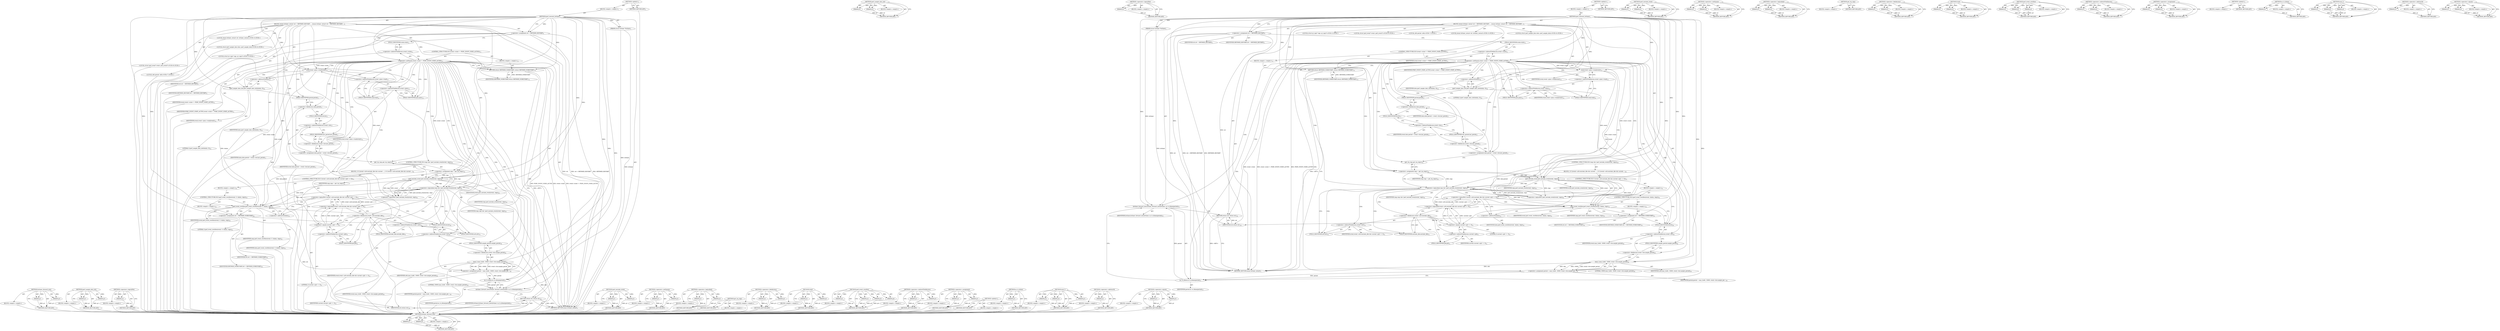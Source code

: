 digraph "&lt;operator&gt;.equals" {
vulnerable_200 [label=<(METHOD,hrtimer_forward_now)>];
vulnerable_201 [label=<(PARAM,p1)>];
vulnerable_202 [label=<(PARAM,p2)>];
vulnerable_203 [label=<(BLOCK,&lt;empty&gt;,&lt;empty&gt;)>];
vulnerable_204 [label=<(METHOD_RETURN,ANY)>];
vulnerable_151 [label=<(METHOD,perf_sample_data_init)>];
vulnerable_152 [label=<(PARAM,p1)>];
vulnerable_153 [label=<(PARAM,p2)>];
vulnerable_154 [label=<(BLOCK,&lt;empty&gt;,&lt;empty&gt;)>];
vulnerable_155 [label=<(METHOD_RETURN,ANY)>];
vulnerable_173 [label=<(METHOD,&lt;operator&gt;.logicalNot)>];
vulnerable_174 [label=<(PARAM,p1)>];
vulnerable_175 [label=<(BLOCK,&lt;empty&gt;,&lt;empty&gt;)>];
vulnerable_176 [label=<(METHOD_RETURN,ANY)>];
vulnerable_6 [label=<(METHOD,&lt;global&gt;)<SUB>1</SUB>>];
vulnerable_7 [label=<(BLOCK,&lt;empty&gt;,&lt;empty&gt;)<SUB>1</SUB>>];
vulnerable_8 [label=<(METHOD,perf_swevent_hrtimer)<SUB>1</SUB>>];
vulnerable_9 [label=<(PARAM,struct hrtimer *hrtimer)<SUB>1</SUB>>];
vulnerable_10 [label=<(BLOCK,{
	enum hrtimer_restart ret = HRTIMER_RESTART;
...,{
	enum hrtimer_restart ret = HRTIMER_RESTART;
...)<SUB>2</SUB>>];
vulnerable_11 [label="<(LOCAL,enum hrtimer_restart ret: hrtimer_restart)<SUB>3</SUB>>"];
vulnerable_12 [label=<(&lt;operator&gt;.assignment,ret = HRTIMER_RESTART)<SUB>3</SUB>>];
vulnerable_13 [label=<(IDENTIFIER,ret,ret = HRTIMER_RESTART)<SUB>3</SUB>>];
vulnerable_14 [label=<(IDENTIFIER,HRTIMER_RESTART,ret = HRTIMER_RESTART)<SUB>3</SUB>>];
vulnerable_15 [label="<(LOCAL,struct perf_sample_data data: perf_sample_data)<SUB>4</SUB>>"];
vulnerable_16 [label="<(LOCAL,struct pt_regs* regs: pt_regs*)<SUB>5</SUB>>"];
vulnerable_17 [label="<(LOCAL,struct perf_event* event: perf_event*)<SUB>6</SUB>>"];
vulnerable_18 [label="<(LOCAL,u64 period: u64)<SUB>7</SUB>>"];
vulnerable_19 [label=<(CONTROL_STRUCTURE,IF,if (event-&gt;state != PERF_EVENT_STATE_ACTIVE))<SUB>11</SUB>>];
vulnerable_20 [label=<(&lt;operator&gt;.notEquals,event-&gt;state != PERF_EVENT_STATE_ACTIVE)<SUB>11</SUB>>];
vulnerable_21 [label=<(&lt;operator&gt;.indirectFieldAccess,event-&gt;state)<SUB>11</SUB>>];
vulnerable_22 [label=<(IDENTIFIER,event,event-&gt;state != PERF_EVENT_STATE_ACTIVE)<SUB>11</SUB>>];
vulnerable_23 [label=<(FIELD_IDENTIFIER,state,state)<SUB>11</SUB>>];
vulnerable_24 [label=<(IDENTIFIER,PERF_EVENT_STATE_ACTIVE,event-&gt;state != PERF_EVENT_STATE_ACTIVE)<SUB>11</SUB>>];
vulnerable_25 [label=<(BLOCK,&lt;empty&gt;,&lt;empty&gt;)<SUB>12</SUB>>];
vulnerable_26 [label=<(RETURN,return HRTIMER_NORESTART;,return HRTIMER_NORESTART;)<SUB>12</SUB>>];
vulnerable_27 [label=<(IDENTIFIER,HRTIMER_NORESTART,return HRTIMER_NORESTART;)<SUB>12</SUB>>];
vulnerable_28 [label=<(read,event-&gt;pmu-&gt;read(event))<SUB>14</SUB>>];
vulnerable_29 [label=<(&lt;operator&gt;.indirectFieldAccess,event-&gt;pmu-&gt;read)<SUB>14</SUB>>];
vulnerable_30 [label=<(&lt;operator&gt;.indirectFieldAccess,event-&gt;pmu)<SUB>14</SUB>>];
vulnerable_31 [label=<(IDENTIFIER,event,event-&gt;pmu-&gt;read(event))<SUB>14</SUB>>];
vulnerable_32 [label=<(FIELD_IDENTIFIER,pmu,pmu)<SUB>14</SUB>>];
vulnerable_33 [label=<(FIELD_IDENTIFIER,read,read)<SUB>14</SUB>>];
vulnerable_34 [label=<(IDENTIFIER,event,event-&gt;pmu-&gt;read(event))<SUB>14</SUB>>];
vulnerable_35 [label=<(perf_sample_data_init,perf_sample_data_init(&amp;data, 0))<SUB>16</SUB>>];
vulnerable_36 [label=<(&lt;operator&gt;.addressOf,&amp;data)<SUB>16</SUB>>];
vulnerable_37 [label=<(IDENTIFIER,data,perf_sample_data_init(&amp;data, 0))<SUB>16</SUB>>];
vulnerable_38 [label=<(LITERAL,0,perf_sample_data_init(&amp;data, 0))<SUB>16</SUB>>];
vulnerable_39 [label=<(&lt;operator&gt;.assignment,data.period = event-&gt;hw.last_period)<SUB>17</SUB>>];
vulnerable_40 [label=<(&lt;operator&gt;.fieldAccess,data.period)<SUB>17</SUB>>];
vulnerable_41 [label=<(IDENTIFIER,data,data.period = event-&gt;hw.last_period)<SUB>17</SUB>>];
vulnerable_42 [label=<(FIELD_IDENTIFIER,period,period)<SUB>17</SUB>>];
vulnerable_43 [label=<(&lt;operator&gt;.fieldAccess,event-&gt;hw.last_period)<SUB>17</SUB>>];
vulnerable_44 [label=<(&lt;operator&gt;.indirectFieldAccess,event-&gt;hw)<SUB>17</SUB>>];
vulnerable_45 [label=<(IDENTIFIER,event,data.period = event-&gt;hw.last_period)<SUB>17</SUB>>];
vulnerable_46 [label=<(FIELD_IDENTIFIER,hw,hw)<SUB>17</SUB>>];
vulnerable_47 [label=<(FIELD_IDENTIFIER,last_period,last_period)<SUB>17</SUB>>];
vulnerable_48 [label=<(&lt;operator&gt;.assignment,regs = get_irq_regs())<SUB>18</SUB>>];
vulnerable_49 [label=<(IDENTIFIER,regs,regs = get_irq_regs())<SUB>18</SUB>>];
vulnerable_50 [label=<(get_irq_regs,get_irq_regs())<SUB>18</SUB>>];
vulnerable_51 [label=<(CONTROL_STRUCTURE,IF,if (regs &amp;&amp; !perf_exclude_event(event, regs)))<SUB>20</SUB>>];
vulnerable_52 [label=<(&lt;operator&gt;.logicalAnd,regs &amp;&amp; !perf_exclude_event(event, regs))<SUB>20</SUB>>];
vulnerable_53 [label=<(IDENTIFIER,regs,regs &amp;&amp; !perf_exclude_event(event, regs))<SUB>20</SUB>>];
vulnerable_54 [label=<(&lt;operator&gt;.logicalNot,!perf_exclude_event(event, regs))<SUB>20</SUB>>];
vulnerable_55 [label=<(perf_exclude_event,perf_exclude_event(event, regs))<SUB>20</SUB>>];
vulnerable_56 [label=<(IDENTIFIER,event,perf_exclude_event(event, regs))<SUB>20</SUB>>];
vulnerable_57 [label=<(IDENTIFIER,regs,perf_exclude_event(event, regs))<SUB>20</SUB>>];
vulnerable_58 [label=<(BLOCK,{
 		if (!(event-&gt;attr.exclude_idle &amp;&amp; current-...,{
 		if (!(event-&gt;attr.exclude_idle &amp;&amp; current-...)<SUB>20</SUB>>];
vulnerable_59 [label=<(CONTROL_STRUCTURE,IF,if (!(event-&gt;attr.exclude_idle &amp;&amp; current-&gt;pid == 0)))<SUB>21</SUB>>];
vulnerable_60 [label=<(&lt;operator&gt;.logicalNot,!(event-&gt;attr.exclude_idle &amp;&amp; current-&gt;pid == 0))<SUB>21</SUB>>];
vulnerable_61 [label=<(&lt;operator&gt;.logicalAnd,event-&gt;attr.exclude_idle &amp;&amp; current-&gt;pid == 0)<SUB>21</SUB>>];
vulnerable_62 [label=<(&lt;operator&gt;.fieldAccess,event-&gt;attr.exclude_idle)<SUB>21</SUB>>];
vulnerable_63 [label=<(&lt;operator&gt;.indirectFieldAccess,event-&gt;attr)<SUB>21</SUB>>];
vulnerable_64 [label=<(IDENTIFIER,event,event-&gt;attr.exclude_idle &amp;&amp; current-&gt;pid == 0)<SUB>21</SUB>>];
vulnerable_65 [label=<(FIELD_IDENTIFIER,attr,attr)<SUB>21</SUB>>];
vulnerable_66 [label=<(FIELD_IDENTIFIER,exclude_idle,exclude_idle)<SUB>21</SUB>>];
vulnerable_67 [label=<(&lt;operator&gt;.equals,current-&gt;pid == 0)<SUB>21</SUB>>];
vulnerable_68 [label=<(&lt;operator&gt;.indirectFieldAccess,current-&gt;pid)<SUB>21</SUB>>];
vulnerable_69 [label=<(IDENTIFIER,current,current-&gt;pid == 0)<SUB>21</SUB>>];
vulnerable_70 [label=<(FIELD_IDENTIFIER,pid,pid)<SUB>21</SUB>>];
vulnerable_71 [label=<(LITERAL,0,current-&gt;pid == 0)<SUB>21</SUB>>];
vulnerable_72 [label=<(BLOCK,&lt;empty&gt;,&lt;empty&gt;)<SUB>22</SUB>>];
vulnerable_73 [label=<(CONTROL_STRUCTURE,IF,if (perf_event_overflow(event, 0, &amp;data, regs)))<SUB>22</SUB>>];
vulnerable_74 [label=<(perf_event_overflow,perf_event_overflow(event, 0, &amp;data, regs))<SUB>22</SUB>>];
vulnerable_75 [label=<(IDENTIFIER,event,perf_event_overflow(event, 0, &amp;data, regs))<SUB>22</SUB>>];
vulnerable_76 [label=<(LITERAL,0,perf_event_overflow(event, 0, &amp;data, regs))<SUB>22</SUB>>];
vulnerable_77 [label=<(&lt;operator&gt;.addressOf,&amp;data)<SUB>22</SUB>>];
vulnerable_78 [label=<(IDENTIFIER,data,perf_event_overflow(event, 0, &amp;data, regs))<SUB>22</SUB>>];
vulnerable_79 [label=<(IDENTIFIER,regs,perf_event_overflow(event, 0, &amp;data, regs))<SUB>22</SUB>>];
vulnerable_80 [label=<(BLOCK,&lt;empty&gt;,&lt;empty&gt;)<SUB>23</SUB>>];
vulnerable_81 [label=<(&lt;operator&gt;.assignment,ret = HRTIMER_NORESTART)<SUB>23</SUB>>];
vulnerable_82 [label=<(IDENTIFIER,ret,ret = HRTIMER_NORESTART)<SUB>23</SUB>>];
vulnerable_83 [label=<(IDENTIFIER,HRTIMER_NORESTART,ret = HRTIMER_NORESTART)<SUB>23</SUB>>];
vulnerable_84 [label=<(&lt;operator&gt;.assignment,period = max_t(u64, 10000, event-&gt;hw.sample_per...)<SUB>26</SUB>>];
vulnerable_85 [label=<(IDENTIFIER,period,period = max_t(u64, 10000, event-&gt;hw.sample_per...)<SUB>26</SUB>>];
vulnerable_86 [label=<(max_t,max_t(u64, 10000, event-&gt;hw.sample_period))<SUB>26</SUB>>];
vulnerable_87 [label=<(IDENTIFIER,u64,max_t(u64, 10000, event-&gt;hw.sample_period))<SUB>26</SUB>>];
vulnerable_88 [label=<(LITERAL,10000,max_t(u64, 10000, event-&gt;hw.sample_period))<SUB>26</SUB>>];
vulnerable_89 [label=<(&lt;operator&gt;.fieldAccess,event-&gt;hw.sample_period)<SUB>26</SUB>>];
vulnerable_90 [label=<(&lt;operator&gt;.indirectFieldAccess,event-&gt;hw)<SUB>26</SUB>>];
vulnerable_91 [label=<(IDENTIFIER,event,max_t(u64, 10000, event-&gt;hw.sample_period))<SUB>26</SUB>>];
vulnerable_92 [label=<(FIELD_IDENTIFIER,hw,hw)<SUB>26</SUB>>];
vulnerable_93 [label=<(FIELD_IDENTIFIER,sample_period,sample_period)<SUB>26</SUB>>];
vulnerable_94 [label=<(hrtimer_forward_now,hrtimer_forward_now(hrtimer, ns_to_ktime(period)))<SUB>27</SUB>>];
vulnerable_95 [label=<(IDENTIFIER,hrtimer,hrtimer_forward_now(hrtimer, ns_to_ktime(period)))<SUB>27</SUB>>];
vulnerable_96 [label=<(ns_to_ktime,ns_to_ktime(period))<SUB>27</SUB>>];
vulnerable_97 [label=<(IDENTIFIER,period,ns_to_ktime(period))<SUB>27</SUB>>];
vulnerable_98 [label=<(RETURN,return ret;,return ret;)<SUB>29</SUB>>];
vulnerable_99 [label=<(IDENTIFIER,ret,return ret;)<SUB>29</SUB>>];
vulnerable_100 [label=<(METHOD_RETURN,enum hrtimer_restart)<SUB>1</SUB>>];
vulnerable_102 [label=<(METHOD_RETURN,ANY)<SUB>1</SUB>>];
vulnerable_177 [label=<(METHOD,perf_exclude_event)>];
vulnerable_178 [label=<(PARAM,p1)>];
vulnerable_179 [label=<(PARAM,p2)>];
vulnerable_180 [label=<(BLOCK,&lt;empty&gt;,&lt;empty&gt;)>];
vulnerable_181 [label=<(METHOD_RETURN,ANY)>];
vulnerable_136 [label=<(METHOD,&lt;operator&gt;.notEquals)>];
vulnerable_137 [label=<(PARAM,p1)>];
vulnerable_138 [label=<(PARAM,p2)>];
vulnerable_139 [label=<(BLOCK,&lt;empty&gt;,&lt;empty&gt;)>];
vulnerable_140 [label=<(METHOD_RETURN,ANY)>];
vulnerable_168 [label=<(METHOD,&lt;operator&gt;.logicalAnd)>];
vulnerable_169 [label=<(PARAM,p1)>];
vulnerable_170 [label=<(PARAM,p2)>];
vulnerable_171 [label=<(BLOCK,&lt;empty&gt;,&lt;empty&gt;)>];
vulnerable_172 [label=<(METHOD_RETURN,ANY)>];
vulnerable_165 [label=<(METHOD,get_irq_regs)>];
vulnerable_166 [label=<(BLOCK,&lt;empty&gt;,&lt;empty&gt;)>];
vulnerable_167 [label=<(METHOD_RETURN,ANY)>];
vulnerable_160 [label=<(METHOD,&lt;operator&gt;.fieldAccess)>];
vulnerable_161 [label=<(PARAM,p1)>];
vulnerable_162 [label=<(PARAM,p2)>];
vulnerable_163 [label=<(BLOCK,&lt;empty&gt;,&lt;empty&gt;)>];
vulnerable_164 [label=<(METHOD_RETURN,ANY)>];
vulnerable_146 [label=<(METHOD,read)>];
vulnerable_147 [label=<(PARAM,p1)>];
vulnerable_148 [label=<(PARAM,p2)>];
vulnerable_149 [label=<(BLOCK,&lt;empty&gt;,&lt;empty&gt;)>];
vulnerable_150 [label=<(METHOD_RETURN,ANY)>];
vulnerable_187 [label=<(METHOD,perf_event_overflow)>];
vulnerable_188 [label=<(PARAM,p1)>];
vulnerable_189 [label=<(PARAM,p2)>];
vulnerable_190 [label=<(PARAM,p3)>];
vulnerable_191 [label=<(PARAM,p4)>];
vulnerable_192 [label=<(BLOCK,&lt;empty&gt;,&lt;empty&gt;)>];
vulnerable_193 [label=<(METHOD_RETURN,ANY)>];
vulnerable_141 [label=<(METHOD,&lt;operator&gt;.indirectFieldAccess)>];
vulnerable_142 [label=<(PARAM,p1)>];
vulnerable_143 [label=<(PARAM,p2)>];
vulnerable_144 [label=<(BLOCK,&lt;empty&gt;,&lt;empty&gt;)>];
vulnerable_145 [label=<(METHOD_RETURN,ANY)>];
vulnerable_131 [label=<(METHOD,&lt;operator&gt;.assignment)>];
vulnerable_132 [label=<(PARAM,p1)>];
vulnerable_133 [label=<(PARAM,p2)>];
vulnerable_134 [label=<(BLOCK,&lt;empty&gt;,&lt;empty&gt;)>];
vulnerable_135 [label=<(METHOD_RETURN,ANY)>];
vulnerable_125 [label=<(METHOD,&lt;global&gt;)<SUB>1</SUB>>];
vulnerable_126 [label=<(BLOCK,&lt;empty&gt;,&lt;empty&gt;)>];
vulnerable_127 [label=<(METHOD_RETURN,ANY)>];
vulnerable_205 [label=<(METHOD,ns_to_ktime)>];
vulnerable_206 [label=<(PARAM,p1)>];
vulnerable_207 [label=<(BLOCK,&lt;empty&gt;,&lt;empty&gt;)>];
vulnerable_208 [label=<(METHOD_RETURN,ANY)>];
vulnerable_194 [label=<(METHOD,max_t)>];
vulnerable_195 [label=<(PARAM,p1)>];
vulnerable_196 [label=<(PARAM,p2)>];
vulnerable_197 [label=<(PARAM,p3)>];
vulnerable_198 [label=<(BLOCK,&lt;empty&gt;,&lt;empty&gt;)>];
vulnerable_199 [label=<(METHOD_RETURN,ANY)>];
vulnerable_156 [label=<(METHOD,&lt;operator&gt;.addressOf)>];
vulnerable_157 [label=<(PARAM,p1)>];
vulnerable_158 [label=<(BLOCK,&lt;empty&gt;,&lt;empty&gt;)>];
vulnerable_159 [label=<(METHOD_RETURN,ANY)>];
vulnerable_182 [label=<(METHOD,&lt;operator&gt;.equals)>];
vulnerable_183 [label=<(PARAM,p1)>];
vulnerable_184 [label=<(PARAM,p2)>];
vulnerable_185 [label=<(BLOCK,&lt;empty&gt;,&lt;empty&gt;)>];
vulnerable_186 [label=<(METHOD_RETURN,ANY)>];
fixed_198 [label=<(METHOD,hrtimer_forward_now)>];
fixed_199 [label=<(PARAM,p1)>];
fixed_200 [label=<(PARAM,p2)>];
fixed_201 [label=<(BLOCK,&lt;empty&gt;,&lt;empty&gt;)>];
fixed_202 [label=<(METHOD_RETURN,ANY)>];
fixed_150 [label=<(METHOD,perf_sample_data_init)>];
fixed_151 [label=<(PARAM,p1)>];
fixed_152 [label=<(PARAM,p2)>];
fixed_153 [label=<(BLOCK,&lt;empty&gt;,&lt;empty&gt;)>];
fixed_154 [label=<(METHOD_RETURN,ANY)>];
fixed_172 [label=<(METHOD,&lt;operator&gt;.logicalNot)>];
fixed_173 [label=<(PARAM,p1)>];
fixed_174 [label=<(BLOCK,&lt;empty&gt;,&lt;empty&gt;)>];
fixed_175 [label=<(METHOD_RETURN,ANY)>];
fixed_6 [label=<(METHOD,&lt;global&gt;)<SUB>1</SUB>>];
fixed_7 [label=<(BLOCK,&lt;empty&gt;,&lt;empty&gt;)<SUB>1</SUB>>];
fixed_8 [label=<(METHOD,perf_swevent_hrtimer)<SUB>1</SUB>>];
fixed_9 [label=<(PARAM,struct hrtimer *hrtimer)<SUB>1</SUB>>];
fixed_10 [label=<(BLOCK,{
	enum hrtimer_restart ret = HRTIMER_RESTART;
...,{
	enum hrtimer_restart ret = HRTIMER_RESTART;
...)<SUB>2</SUB>>];
fixed_11 [label="<(LOCAL,enum hrtimer_restart ret: hrtimer_restart)<SUB>3</SUB>>"];
fixed_12 [label=<(&lt;operator&gt;.assignment,ret = HRTIMER_RESTART)<SUB>3</SUB>>];
fixed_13 [label=<(IDENTIFIER,ret,ret = HRTIMER_RESTART)<SUB>3</SUB>>];
fixed_14 [label=<(IDENTIFIER,HRTIMER_RESTART,ret = HRTIMER_RESTART)<SUB>3</SUB>>];
fixed_15 [label="<(LOCAL,struct perf_sample_data data: perf_sample_data)<SUB>4</SUB>>"];
fixed_16 [label="<(LOCAL,struct pt_regs* regs: pt_regs*)<SUB>5</SUB>>"];
fixed_17 [label="<(LOCAL,struct perf_event* event: perf_event*)<SUB>6</SUB>>"];
fixed_18 [label="<(LOCAL,u64 period: u64)<SUB>7</SUB>>"];
fixed_19 [label=<(CONTROL_STRUCTURE,IF,if (event-&gt;state != PERF_EVENT_STATE_ACTIVE))<SUB>11</SUB>>];
fixed_20 [label=<(&lt;operator&gt;.notEquals,event-&gt;state != PERF_EVENT_STATE_ACTIVE)<SUB>11</SUB>>];
fixed_21 [label=<(&lt;operator&gt;.indirectFieldAccess,event-&gt;state)<SUB>11</SUB>>];
fixed_22 [label=<(IDENTIFIER,event,event-&gt;state != PERF_EVENT_STATE_ACTIVE)<SUB>11</SUB>>];
fixed_23 [label=<(FIELD_IDENTIFIER,state,state)<SUB>11</SUB>>];
fixed_24 [label=<(IDENTIFIER,PERF_EVENT_STATE_ACTIVE,event-&gt;state != PERF_EVENT_STATE_ACTIVE)<SUB>11</SUB>>];
fixed_25 [label=<(BLOCK,&lt;empty&gt;,&lt;empty&gt;)<SUB>12</SUB>>];
fixed_26 [label=<(RETURN,return HRTIMER_NORESTART;,return HRTIMER_NORESTART;)<SUB>12</SUB>>];
fixed_27 [label=<(IDENTIFIER,HRTIMER_NORESTART,return HRTIMER_NORESTART;)<SUB>12</SUB>>];
fixed_28 [label=<(read,event-&gt;pmu-&gt;read(event))<SUB>14</SUB>>];
fixed_29 [label=<(&lt;operator&gt;.indirectFieldAccess,event-&gt;pmu-&gt;read)<SUB>14</SUB>>];
fixed_30 [label=<(&lt;operator&gt;.indirectFieldAccess,event-&gt;pmu)<SUB>14</SUB>>];
fixed_31 [label=<(IDENTIFIER,event,event-&gt;pmu-&gt;read(event))<SUB>14</SUB>>];
fixed_32 [label=<(FIELD_IDENTIFIER,pmu,pmu)<SUB>14</SUB>>];
fixed_33 [label=<(FIELD_IDENTIFIER,read,read)<SUB>14</SUB>>];
fixed_34 [label=<(IDENTIFIER,event,event-&gt;pmu-&gt;read(event))<SUB>14</SUB>>];
fixed_35 [label=<(perf_sample_data_init,perf_sample_data_init(&amp;data, 0))<SUB>16</SUB>>];
fixed_36 [label=<(&lt;operator&gt;.addressOf,&amp;data)<SUB>16</SUB>>];
fixed_37 [label=<(IDENTIFIER,data,perf_sample_data_init(&amp;data, 0))<SUB>16</SUB>>];
fixed_38 [label=<(LITERAL,0,perf_sample_data_init(&amp;data, 0))<SUB>16</SUB>>];
fixed_39 [label=<(&lt;operator&gt;.assignment,data.period = event-&gt;hw.last_period)<SUB>17</SUB>>];
fixed_40 [label=<(&lt;operator&gt;.fieldAccess,data.period)<SUB>17</SUB>>];
fixed_41 [label=<(IDENTIFIER,data,data.period = event-&gt;hw.last_period)<SUB>17</SUB>>];
fixed_42 [label=<(FIELD_IDENTIFIER,period,period)<SUB>17</SUB>>];
fixed_43 [label=<(&lt;operator&gt;.fieldAccess,event-&gt;hw.last_period)<SUB>17</SUB>>];
fixed_44 [label=<(&lt;operator&gt;.indirectFieldAccess,event-&gt;hw)<SUB>17</SUB>>];
fixed_45 [label=<(IDENTIFIER,event,data.period = event-&gt;hw.last_period)<SUB>17</SUB>>];
fixed_46 [label=<(FIELD_IDENTIFIER,hw,hw)<SUB>17</SUB>>];
fixed_47 [label=<(FIELD_IDENTIFIER,last_period,last_period)<SUB>17</SUB>>];
fixed_48 [label=<(&lt;operator&gt;.assignment,regs = get_irq_regs())<SUB>18</SUB>>];
fixed_49 [label=<(IDENTIFIER,regs,regs = get_irq_regs())<SUB>18</SUB>>];
fixed_50 [label=<(get_irq_regs,get_irq_regs())<SUB>18</SUB>>];
fixed_51 [label=<(CONTROL_STRUCTURE,IF,if (regs &amp;&amp; !perf_exclude_event(event, regs)))<SUB>20</SUB>>];
fixed_52 [label=<(&lt;operator&gt;.logicalAnd,regs &amp;&amp; !perf_exclude_event(event, regs))<SUB>20</SUB>>];
fixed_53 [label=<(IDENTIFIER,regs,regs &amp;&amp; !perf_exclude_event(event, regs))<SUB>20</SUB>>];
fixed_54 [label=<(&lt;operator&gt;.logicalNot,!perf_exclude_event(event, regs))<SUB>20</SUB>>];
fixed_55 [label=<(perf_exclude_event,perf_exclude_event(event, regs))<SUB>20</SUB>>];
fixed_56 [label=<(IDENTIFIER,event,perf_exclude_event(event, regs))<SUB>20</SUB>>];
fixed_57 [label=<(IDENTIFIER,regs,perf_exclude_event(event, regs))<SUB>20</SUB>>];
fixed_58 [label=<(BLOCK,{
 		if (!(event-&gt;attr.exclude_idle &amp;&amp; current-...,{
 		if (!(event-&gt;attr.exclude_idle &amp;&amp; current-...)<SUB>20</SUB>>];
fixed_59 [label=<(CONTROL_STRUCTURE,IF,if (!(event-&gt;attr.exclude_idle &amp;&amp; current-&gt;pid == 0)))<SUB>21</SUB>>];
fixed_60 [label=<(&lt;operator&gt;.logicalNot,!(event-&gt;attr.exclude_idle &amp;&amp; current-&gt;pid == 0))<SUB>21</SUB>>];
fixed_61 [label=<(&lt;operator&gt;.logicalAnd,event-&gt;attr.exclude_idle &amp;&amp; current-&gt;pid == 0)<SUB>21</SUB>>];
fixed_62 [label=<(&lt;operator&gt;.fieldAccess,event-&gt;attr.exclude_idle)<SUB>21</SUB>>];
fixed_63 [label=<(&lt;operator&gt;.indirectFieldAccess,event-&gt;attr)<SUB>21</SUB>>];
fixed_64 [label=<(IDENTIFIER,event,event-&gt;attr.exclude_idle &amp;&amp; current-&gt;pid == 0)<SUB>21</SUB>>];
fixed_65 [label=<(FIELD_IDENTIFIER,attr,attr)<SUB>21</SUB>>];
fixed_66 [label=<(FIELD_IDENTIFIER,exclude_idle,exclude_idle)<SUB>21</SUB>>];
fixed_67 [label=<(&lt;operator&gt;.equals,current-&gt;pid == 0)<SUB>21</SUB>>];
fixed_68 [label=<(&lt;operator&gt;.indirectFieldAccess,current-&gt;pid)<SUB>21</SUB>>];
fixed_69 [label=<(IDENTIFIER,current,current-&gt;pid == 0)<SUB>21</SUB>>];
fixed_70 [label=<(FIELD_IDENTIFIER,pid,pid)<SUB>21</SUB>>];
fixed_71 [label=<(LITERAL,0,current-&gt;pid == 0)<SUB>21</SUB>>];
fixed_72 [label=<(BLOCK,&lt;empty&gt;,&lt;empty&gt;)<SUB>22</SUB>>];
fixed_73 [label=<(CONTROL_STRUCTURE,IF,if (perf_event_overflow(event, &amp;data, regs)))<SUB>22</SUB>>];
fixed_74 [label=<(perf_event_overflow,perf_event_overflow(event, &amp;data, regs))<SUB>22</SUB>>];
fixed_75 [label=<(IDENTIFIER,event,perf_event_overflow(event, &amp;data, regs))<SUB>22</SUB>>];
fixed_76 [label=<(&lt;operator&gt;.addressOf,&amp;data)<SUB>22</SUB>>];
fixed_77 [label=<(IDENTIFIER,data,perf_event_overflow(event, &amp;data, regs))<SUB>22</SUB>>];
fixed_78 [label=<(IDENTIFIER,regs,perf_event_overflow(event, &amp;data, regs))<SUB>22</SUB>>];
fixed_79 [label=<(BLOCK,&lt;empty&gt;,&lt;empty&gt;)<SUB>23</SUB>>];
fixed_80 [label=<(&lt;operator&gt;.assignment,ret = HRTIMER_NORESTART)<SUB>23</SUB>>];
fixed_81 [label=<(IDENTIFIER,ret,ret = HRTIMER_NORESTART)<SUB>23</SUB>>];
fixed_82 [label=<(IDENTIFIER,HRTIMER_NORESTART,ret = HRTIMER_NORESTART)<SUB>23</SUB>>];
fixed_83 [label=<(&lt;operator&gt;.assignment,period = max_t(u64, 10000, event-&gt;hw.sample_per...)<SUB>26</SUB>>];
fixed_84 [label=<(IDENTIFIER,period,period = max_t(u64, 10000, event-&gt;hw.sample_per...)<SUB>26</SUB>>];
fixed_85 [label=<(max_t,max_t(u64, 10000, event-&gt;hw.sample_period))<SUB>26</SUB>>];
fixed_86 [label=<(IDENTIFIER,u64,max_t(u64, 10000, event-&gt;hw.sample_period))<SUB>26</SUB>>];
fixed_87 [label=<(LITERAL,10000,max_t(u64, 10000, event-&gt;hw.sample_period))<SUB>26</SUB>>];
fixed_88 [label=<(&lt;operator&gt;.fieldAccess,event-&gt;hw.sample_period)<SUB>26</SUB>>];
fixed_89 [label=<(&lt;operator&gt;.indirectFieldAccess,event-&gt;hw)<SUB>26</SUB>>];
fixed_90 [label=<(IDENTIFIER,event,max_t(u64, 10000, event-&gt;hw.sample_period))<SUB>26</SUB>>];
fixed_91 [label=<(FIELD_IDENTIFIER,hw,hw)<SUB>26</SUB>>];
fixed_92 [label=<(FIELD_IDENTIFIER,sample_period,sample_period)<SUB>26</SUB>>];
fixed_93 [label=<(hrtimer_forward_now,hrtimer_forward_now(hrtimer, ns_to_ktime(period)))<SUB>27</SUB>>];
fixed_94 [label=<(IDENTIFIER,hrtimer,hrtimer_forward_now(hrtimer, ns_to_ktime(period)))<SUB>27</SUB>>];
fixed_95 [label=<(ns_to_ktime,ns_to_ktime(period))<SUB>27</SUB>>];
fixed_96 [label=<(IDENTIFIER,period,ns_to_ktime(period))<SUB>27</SUB>>];
fixed_97 [label=<(RETURN,return ret;,return ret;)<SUB>29</SUB>>];
fixed_98 [label=<(IDENTIFIER,ret,return ret;)<SUB>29</SUB>>];
fixed_99 [label=<(METHOD_RETURN,enum hrtimer_restart)<SUB>1</SUB>>];
fixed_101 [label=<(METHOD_RETURN,ANY)<SUB>1</SUB>>];
fixed_176 [label=<(METHOD,perf_exclude_event)>];
fixed_177 [label=<(PARAM,p1)>];
fixed_178 [label=<(PARAM,p2)>];
fixed_179 [label=<(BLOCK,&lt;empty&gt;,&lt;empty&gt;)>];
fixed_180 [label=<(METHOD_RETURN,ANY)>];
fixed_135 [label=<(METHOD,&lt;operator&gt;.notEquals)>];
fixed_136 [label=<(PARAM,p1)>];
fixed_137 [label=<(PARAM,p2)>];
fixed_138 [label=<(BLOCK,&lt;empty&gt;,&lt;empty&gt;)>];
fixed_139 [label=<(METHOD_RETURN,ANY)>];
fixed_167 [label=<(METHOD,&lt;operator&gt;.logicalAnd)>];
fixed_168 [label=<(PARAM,p1)>];
fixed_169 [label=<(PARAM,p2)>];
fixed_170 [label=<(BLOCK,&lt;empty&gt;,&lt;empty&gt;)>];
fixed_171 [label=<(METHOD_RETURN,ANY)>];
fixed_164 [label=<(METHOD,get_irq_regs)>];
fixed_165 [label=<(BLOCK,&lt;empty&gt;,&lt;empty&gt;)>];
fixed_166 [label=<(METHOD_RETURN,ANY)>];
fixed_159 [label=<(METHOD,&lt;operator&gt;.fieldAccess)>];
fixed_160 [label=<(PARAM,p1)>];
fixed_161 [label=<(PARAM,p2)>];
fixed_162 [label=<(BLOCK,&lt;empty&gt;,&lt;empty&gt;)>];
fixed_163 [label=<(METHOD_RETURN,ANY)>];
fixed_145 [label=<(METHOD,read)>];
fixed_146 [label=<(PARAM,p1)>];
fixed_147 [label=<(PARAM,p2)>];
fixed_148 [label=<(BLOCK,&lt;empty&gt;,&lt;empty&gt;)>];
fixed_149 [label=<(METHOD_RETURN,ANY)>];
fixed_186 [label=<(METHOD,perf_event_overflow)>];
fixed_187 [label=<(PARAM,p1)>];
fixed_188 [label=<(PARAM,p2)>];
fixed_189 [label=<(PARAM,p3)>];
fixed_190 [label=<(BLOCK,&lt;empty&gt;,&lt;empty&gt;)>];
fixed_191 [label=<(METHOD_RETURN,ANY)>];
fixed_140 [label=<(METHOD,&lt;operator&gt;.indirectFieldAccess)>];
fixed_141 [label=<(PARAM,p1)>];
fixed_142 [label=<(PARAM,p2)>];
fixed_143 [label=<(BLOCK,&lt;empty&gt;,&lt;empty&gt;)>];
fixed_144 [label=<(METHOD_RETURN,ANY)>];
fixed_130 [label=<(METHOD,&lt;operator&gt;.assignment)>];
fixed_131 [label=<(PARAM,p1)>];
fixed_132 [label=<(PARAM,p2)>];
fixed_133 [label=<(BLOCK,&lt;empty&gt;,&lt;empty&gt;)>];
fixed_134 [label=<(METHOD_RETURN,ANY)>];
fixed_124 [label=<(METHOD,&lt;global&gt;)<SUB>1</SUB>>];
fixed_125 [label=<(BLOCK,&lt;empty&gt;,&lt;empty&gt;)>];
fixed_126 [label=<(METHOD_RETURN,ANY)>];
fixed_203 [label=<(METHOD,ns_to_ktime)>];
fixed_204 [label=<(PARAM,p1)>];
fixed_205 [label=<(BLOCK,&lt;empty&gt;,&lt;empty&gt;)>];
fixed_206 [label=<(METHOD_RETURN,ANY)>];
fixed_192 [label=<(METHOD,max_t)>];
fixed_193 [label=<(PARAM,p1)>];
fixed_194 [label=<(PARAM,p2)>];
fixed_195 [label=<(PARAM,p3)>];
fixed_196 [label=<(BLOCK,&lt;empty&gt;,&lt;empty&gt;)>];
fixed_197 [label=<(METHOD_RETURN,ANY)>];
fixed_155 [label=<(METHOD,&lt;operator&gt;.addressOf)>];
fixed_156 [label=<(PARAM,p1)>];
fixed_157 [label=<(BLOCK,&lt;empty&gt;,&lt;empty&gt;)>];
fixed_158 [label=<(METHOD_RETURN,ANY)>];
fixed_181 [label=<(METHOD,&lt;operator&gt;.equals)>];
fixed_182 [label=<(PARAM,p1)>];
fixed_183 [label=<(PARAM,p2)>];
fixed_184 [label=<(BLOCK,&lt;empty&gt;,&lt;empty&gt;)>];
fixed_185 [label=<(METHOD_RETURN,ANY)>];
vulnerable_200 -> vulnerable_201  [key=0, label="AST: "];
vulnerable_200 -> vulnerable_201  [key=1, label="DDG: "];
vulnerable_200 -> vulnerable_203  [key=0, label="AST: "];
vulnerable_200 -> vulnerable_202  [key=0, label="AST: "];
vulnerable_200 -> vulnerable_202  [key=1, label="DDG: "];
vulnerable_200 -> vulnerable_204  [key=0, label="AST: "];
vulnerable_200 -> vulnerable_204  [key=1, label="CFG: "];
vulnerable_201 -> vulnerable_204  [key=0, label="DDG: p1"];
vulnerable_202 -> vulnerable_204  [key=0, label="DDG: p2"];
vulnerable_203 -> fixed_198  [key=0];
vulnerable_204 -> fixed_198  [key=0];
vulnerable_151 -> vulnerable_152  [key=0, label="AST: "];
vulnerable_151 -> vulnerable_152  [key=1, label="DDG: "];
vulnerable_151 -> vulnerable_154  [key=0, label="AST: "];
vulnerable_151 -> vulnerable_153  [key=0, label="AST: "];
vulnerable_151 -> vulnerable_153  [key=1, label="DDG: "];
vulnerable_151 -> vulnerable_155  [key=0, label="AST: "];
vulnerable_151 -> vulnerable_155  [key=1, label="CFG: "];
vulnerable_152 -> vulnerable_155  [key=0, label="DDG: p1"];
vulnerable_153 -> vulnerable_155  [key=0, label="DDG: p2"];
vulnerable_154 -> fixed_198  [key=0];
vulnerable_155 -> fixed_198  [key=0];
vulnerable_173 -> vulnerable_174  [key=0, label="AST: "];
vulnerable_173 -> vulnerable_174  [key=1, label="DDG: "];
vulnerable_173 -> vulnerable_175  [key=0, label="AST: "];
vulnerable_173 -> vulnerable_176  [key=0, label="AST: "];
vulnerable_173 -> vulnerable_176  [key=1, label="CFG: "];
vulnerable_174 -> vulnerable_176  [key=0, label="DDG: p1"];
vulnerable_175 -> fixed_198  [key=0];
vulnerable_176 -> fixed_198  [key=0];
vulnerable_6 -> vulnerable_7  [key=0, label="AST: "];
vulnerable_6 -> vulnerable_102  [key=0, label="AST: "];
vulnerable_6 -> vulnerable_102  [key=1, label="CFG: "];
vulnerable_7 -> vulnerable_8  [key=0, label="AST: "];
vulnerable_8 -> vulnerable_9  [key=0, label="AST: "];
vulnerable_8 -> vulnerable_9  [key=1, label="DDG: "];
vulnerable_8 -> vulnerable_10  [key=0, label="AST: "];
vulnerable_8 -> vulnerable_100  [key=0, label="AST: "];
vulnerable_8 -> vulnerable_12  [key=0, label="CFG: "];
vulnerable_8 -> vulnerable_12  [key=1, label="DDG: "];
vulnerable_8 -> vulnerable_48  [key=0, label="DDG: "];
vulnerable_8 -> vulnerable_28  [key=0, label="DDG: "];
vulnerable_8 -> vulnerable_35  [key=0, label="DDG: "];
vulnerable_8 -> vulnerable_94  [key=0, label="DDG: "];
vulnerable_8 -> vulnerable_99  [key=0, label="DDG: "];
vulnerable_8 -> vulnerable_20  [key=0, label="DDG: "];
vulnerable_8 -> vulnerable_26  [key=0, label="DDG: "];
vulnerable_8 -> vulnerable_52  [key=0, label="DDG: "];
vulnerable_8 -> vulnerable_86  [key=0, label="DDG: "];
vulnerable_8 -> vulnerable_96  [key=0, label="DDG: "];
vulnerable_8 -> vulnerable_27  [key=0, label="DDG: "];
vulnerable_8 -> vulnerable_55  [key=0, label="DDG: "];
vulnerable_8 -> vulnerable_67  [key=0, label="DDG: "];
vulnerable_8 -> vulnerable_74  [key=0, label="DDG: "];
vulnerable_8 -> vulnerable_81  [key=0, label="DDG: "];
vulnerable_9 -> vulnerable_100  [key=0, label="DDG: hrtimer"];
vulnerable_9 -> vulnerable_94  [key=0, label="DDG: hrtimer"];
vulnerable_10 -> vulnerable_11  [key=0, label="AST: "];
vulnerable_10 -> vulnerable_12  [key=0, label="AST: "];
vulnerable_10 -> vulnerable_15  [key=0, label="AST: "];
vulnerable_10 -> vulnerable_16  [key=0, label="AST: "];
vulnerable_10 -> vulnerable_17  [key=0, label="AST: "];
vulnerable_10 -> vulnerable_18  [key=0, label="AST: "];
vulnerable_10 -> vulnerable_19  [key=0, label="AST: "];
vulnerable_10 -> vulnerable_28  [key=0, label="AST: "];
vulnerable_10 -> vulnerable_35  [key=0, label="AST: "];
vulnerable_10 -> vulnerable_39  [key=0, label="AST: "];
vulnerable_10 -> vulnerable_48  [key=0, label="AST: "];
vulnerable_10 -> vulnerable_51  [key=0, label="AST: "];
vulnerable_10 -> vulnerable_84  [key=0, label="AST: "];
vulnerable_10 -> vulnerable_94  [key=0, label="AST: "];
vulnerable_10 -> vulnerable_98  [key=0, label="AST: "];
vulnerable_11 -> fixed_198  [key=0];
vulnerable_12 -> vulnerable_13  [key=0, label="AST: "];
vulnerable_12 -> vulnerable_14  [key=0, label="AST: "];
vulnerable_12 -> vulnerable_23  [key=0, label="CFG: "];
vulnerable_12 -> vulnerable_100  [key=0, label="DDG: ret"];
vulnerable_12 -> vulnerable_100  [key=1, label="DDG: ret = HRTIMER_RESTART"];
vulnerable_12 -> vulnerable_100  [key=2, label="DDG: HRTIMER_RESTART"];
vulnerable_12 -> vulnerable_99  [key=0, label="DDG: ret"];
vulnerable_13 -> fixed_198  [key=0];
vulnerable_14 -> fixed_198  [key=0];
vulnerable_15 -> fixed_198  [key=0];
vulnerable_16 -> fixed_198  [key=0];
vulnerable_17 -> fixed_198  [key=0];
vulnerable_18 -> fixed_198  [key=0];
vulnerable_19 -> vulnerable_20  [key=0, label="AST: "];
vulnerable_19 -> vulnerable_25  [key=0, label="AST: "];
vulnerable_20 -> vulnerable_21  [key=0, label="AST: "];
vulnerable_20 -> vulnerable_24  [key=0, label="AST: "];
vulnerable_20 -> vulnerable_26  [key=0, label="CFG: "];
vulnerable_20 -> vulnerable_26  [key=1, label="CDG: "];
vulnerable_20 -> vulnerable_32  [key=0, label="CFG: "];
vulnerable_20 -> vulnerable_32  [key=1, label="CDG: "];
vulnerable_20 -> vulnerable_100  [key=0, label="DDG: event-&gt;state"];
vulnerable_20 -> vulnerable_100  [key=1, label="DDG: event-&gt;state != PERF_EVENT_STATE_ACTIVE"];
vulnerable_20 -> vulnerable_100  [key=2, label="DDG: PERF_EVENT_STATE_ACTIVE"];
vulnerable_20 -> vulnerable_28  [key=0, label="DDG: event-&gt;state"];
vulnerable_20 -> vulnerable_28  [key=1, label="CDG: "];
vulnerable_20 -> vulnerable_55  [key=0, label="DDG: event-&gt;state"];
vulnerable_20 -> vulnerable_55  [key=1, label="CDG: "];
vulnerable_20 -> vulnerable_74  [key=0, label="DDG: event-&gt;state"];
vulnerable_20 -> vulnerable_47  [key=0, label="CDG: "];
vulnerable_20 -> vulnerable_30  [key=0, label="CDG: "];
vulnerable_20 -> vulnerable_94  [key=0, label="CDG: "];
vulnerable_20 -> vulnerable_48  [key=0, label="CDG: "];
vulnerable_20 -> vulnerable_96  [key=0, label="CDG: "];
vulnerable_20 -> vulnerable_42  [key=0, label="CDG: "];
vulnerable_20 -> vulnerable_89  [key=0, label="CDG: "];
vulnerable_20 -> vulnerable_98  [key=0, label="CDG: "];
vulnerable_20 -> vulnerable_52  [key=0, label="CDG: "];
vulnerable_20 -> vulnerable_46  [key=0, label="CDG: "];
vulnerable_20 -> vulnerable_84  [key=0, label="CDG: "];
vulnerable_20 -> vulnerable_92  [key=0, label="CDG: "];
vulnerable_20 -> vulnerable_40  [key=0, label="CDG: "];
vulnerable_20 -> vulnerable_29  [key=0, label="CDG: "];
vulnerable_20 -> vulnerable_50  [key=0, label="CDG: "];
vulnerable_20 -> vulnerable_44  [key=0, label="CDG: "];
vulnerable_20 -> vulnerable_35  [key=0, label="CDG: "];
vulnerable_20 -> vulnerable_93  [key=0, label="CDG: "];
vulnerable_20 -> vulnerable_90  [key=0, label="CDG: "];
vulnerable_20 -> vulnerable_43  [key=0, label="CDG: "];
vulnerable_20 -> vulnerable_33  [key=0, label="CDG: "];
vulnerable_20 -> vulnerable_36  [key=0, label="CDG: "];
vulnerable_20 -> vulnerable_39  [key=0, label="CDG: "];
vulnerable_20 -> vulnerable_86  [key=0, label="CDG: "];
vulnerable_20 -> vulnerable_54  [key=0, label="CDG: "];
vulnerable_21 -> vulnerable_22  [key=0, label="AST: "];
vulnerable_21 -> vulnerable_23  [key=0, label="AST: "];
vulnerable_21 -> vulnerable_20  [key=0, label="CFG: "];
vulnerable_22 -> fixed_198  [key=0];
vulnerable_23 -> vulnerable_21  [key=0, label="CFG: "];
vulnerable_24 -> fixed_198  [key=0];
vulnerable_25 -> vulnerable_26  [key=0, label="AST: "];
vulnerable_26 -> vulnerable_27  [key=0, label="AST: "];
vulnerable_26 -> vulnerable_100  [key=0, label="CFG: "];
vulnerable_26 -> vulnerable_100  [key=1, label="DDG: &lt;RET&gt;"];
vulnerable_27 -> vulnerable_26  [key=0, label="DDG: HRTIMER_NORESTART"];
vulnerable_28 -> vulnerable_29  [key=0, label="AST: "];
vulnerable_28 -> vulnerable_34  [key=0, label="AST: "];
vulnerable_28 -> vulnerable_36  [key=0, label="CFG: "];
vulnerable_28 -> vulnerable_55  [key=0, label="DDG: event"];
vulnerable_28 -> vulnerable_74  [key=0, label="DDG: event"];
vulnerable_29 -> vulnerable_30  [key=0, label="AST: "];
vulnerable_29 -> vulnerable_33  [key=0, label="AST: "];
vulnerable_29 -> vulnerable_28  [key=0, label="CFG: "];
vulnerable_30 -> vulnerable_31  [key=0, label="AST: "];
vulnerable_30 -> vulnerable_32  [key=0, label="AST: "];
vulnerable_30 -> vulnerable_33  [key=0, label="CFG: "];
vulnerable_31 -> fixed_198  [key=0];
vulnerable_32 -> vulnerable_30  [key=0, label="CFG: "];
vulnerable_33 -> vulnerable_29  [key=0, label="CFG: "];
vulnerable_34 -> fixed_198  [key=0];
vulnerable_35 -> vulnerable_36  [key=0, label="AST: "];
vulnerable_35 -> vulnerable_38  [key=0, label="AST: "];
vulnerable_35 -> vulnerable_42  [key=0, label="CFG: "];
vulnerable_35 -> vulnerable_74  [key=0, label="DDG: &amp;data"];
vulnerable_36 -> vulnerable_37  [key=0, label="AST: "];
vulnerable_36 -> vulnerable_35  [key=0, label="CFG: "];
vulnerable_37 -> fixed_198  [key=0];
vulnerable_38 -> fixed_198  [key=0];
vulnerable_39 -> vulnerable_40  [key=0, label="AST: "];
vulnerable_39 -> vulnerable_43  [key=0, label="AST: "];
vulnerable_39 -> vulnerable_50  [key=0, label="CFG: "];
vulnerable_39 -> vulnerable_74  [key=0, label="DDG: data.period"];
vulnerable_40 -> vulnerable_41  [key=0, label="AST: "];
vulnerable_40 -> vulnerable_42  [key=0, label="AST: "];
vulnerable_40 -> vulnerable_46  [key=0, label="CFG: "];
vulnerable_41 -> fixed_198  [key=0];
vulnerable_42 -> vulnerable_40  [key=0, label="CFG: "];
vulnerable_43 -> vulnerable_44  [key=0, label="AST: "];
vulnerable_43 -> vulnerable_47  [key=0, label="AST: "];
vulnerable_43 -> vulnerable_39  [key=0, label="CFG: "];
vulnerable_44 -> vulnerable_45  [key=0, label="AST: "];
vulnerable_44 -> vulnerable_46  [key=0, label="AST: "];
vulnerable_44 -> vulnerable_47  [key=0, label="CFG: "];
vulnerable_45 -> fixed_198  [key=0];
vulnerable_46 -> vulnerable_44  [key=0, label="CFG: "];
vulnerable_47 -> vulnerable_43  [key=0, label="CFG: "];
vulnerable_48 -> vulnerable_49  [key=0, label="AST: "];
vulnerable_48 -> vulnerable_50  [key=0, label="AST: "];
vulnerable_48 -> vulnerable_52  [key=0, label="CFG: "];
vulnerable_48 -> vulnerable_52  [key=1, label="DDG: regs"];
vulnerable_48 -> vulnerable_55  [key=0, label="CFG: "];
vulnerable_48 -> vulnerable_55  [key=1, label="DDG: regs"];
vulnerable_49 -> fixed_198  [key=0];
vulnerable_50 -> vulnerable_48  [key=0, label="CFG: "];
vulnerable_51 -> vulnerable_52  [key=0, label="AST: "];
vulnerable_51 -> vulnerable_58  [key=0, label="AST: "];
vulnerable_52 -> vulnerable_53  [key=0, label="AST: "];
vulnerable_52 -> vulnerable_54  [key=0, label="AST: "];
vulnerable_52 -> vulnerable_65  [key=0, label="CFG: "];
vulnerable_52 -> vulnerable_65  [key=1, label="CDG: "];
vulnerable_52 -> vulnerable_92  [key=0, label="CFG: "];
vulnerable_52 -> vulnerable_74  [key=0, label="DDG: regs"];
vulnerable_52 -> vulnerable_60  [key=0, label="CDG: "];
vulnerable_52 -> vulnerable_66  [key=0, label="CDG: "];
vulnerable_52 -> vulnerable_61  [key=0, label="CDG: "];
vulnerable_52 -> vulnerable_63  [key=0, label="CDG: "];
vulnerable_52 -> vulnerable_62  [key=0, label="CDG: "];
vulnerable_53 -> fixed_198  [key=0];
vulnerable_54 -> vulnerable_55  [key=0, label="AST: "];
vulnerable_54 -> vulnerable_52  [key=0, label="CFG: "];
vulnerable_54 -> vulnerable_52  [key=1, label="DDG: perf_exclude_event(event, regs)"];
vulnerable_55 -> vulnerable_56  [key=0, label="AST: "];
vulnerable_55 -> vulnerable_57  [key=0, label="AST: "];
vulnerable_55 -> vulnerable_54  [key=0, label="CFG: "];
vulnerable_55 -> vulnerable_54  [key=1, label="DDG: event"];
vulnerable_55 -> vulnerable_54  [key=2, label="DDG: regs"];
vulnerable_55 -> vulnerable_52  [key=0, label="DDG: regs"];
vulnerable_55 -> vulnerable_74  [key=0, label="DDG: event"];
vulnerable_56 -> fixed_198  [key=0];
vulnerable_57 -> fixed_198  [key=0];
vulnerable_58 -> vulnerable_59  [key=0, label="AST: "];
vulnerable_59 -> vulnerable_60  [key=0, label="AST: "];
vulnerable_59 -> vulnerable_72  [key=0, label="AST: "];
vulnerable_60 -> vulnerable_61  [key=0, label="AST: "];
vulnerable_60 -> vulnerable_77  [key=0, label="CFG: "];
vulnerable_60 -> vulnerable_77  [key=1, label="CDG: "];
vulnerable_60 -> vulnerable_92  [key=0, label="CFG: "];
vulnerable_60 -> vulnerable_74  [key=0, label="CDG: "];
vulnerable_61 -> vulnerable_62  [key=0, label="AST: "];
vulnerable_61 -> vulnerable_67  [key=0, label="AST: "];
vulnerable_61 -> vulnerable_60  [key=0, label="CFG: "];
vulnerable_61 -> vulnerable_60  [key=1, label="DDG: event-&gt;attr.exclude_idle"];
vulnerable_61 -> vulnerable_60  [key=2, label="DDG: current-&gt;pid == 0"];
vulnerable_62 -> vulnerable_63  [key=0, label="AST: "];
vulnerable_62 -> vulnerable_66  [key=0, label="AST: "];
vulnerable_62 -> vulnerable_61  [key=0, label="CFG: "];
vulnerable_62 -> vulnerable_70  [key=0, label="CFG: "];
vulnerable_62 -> vulnerable_70  [key=1, label="CDG: "];
vulnerable_62 -> vulnerable_68  [key=0, label="CDG: "];
vulnerable_62 -> vulnerable_67  [key=0, label="CDG: "];
vulnerable_63 -> vulnerable_64  [key=0, label="AST: "];
vulnerable_63 -> vulnerable_65  [key=0, label="AST: "];
vulnerable_63 -> vulnerable_66  [key=0, label="CFG: "];
vulnerable_64 -> fixed_198  [key=0];
vulnerable_65 -> vulnerable_63  [key=0, label="CFG: "];
vulnerable_66 -> vulnerable_62  [key=0, label="CFG: "];
vulnerable_67 -> vulnerable_68  [key=0, label="AST: "];
vulnerable_67 -> vulnerable_71  [key=0, label="AST: "];
vulnerable_67 -> vulnerable_61  [key=0, label="CFG: "];
vulnerable_67 -> vulnerable_61  [key=1, label="DDG: current-&gt;pid"];
vulnerable_67 -> vulnerable_61  [key=2, label="DDG: 0"];
vulnerable_68 -> vulnerable_69  [key=0, label="AST: "];
vulnerable_68 -> vulnerable_70  [key=0, label="AST: "];
vulnerable_68 -> vulnerable_67  [key=0, label="CFG: "];
vulnerable_69 -> fixed_198  [key=0];
vulnerable_70 -> vulnerable_68  [key=0, label="CFG: "];
vulnerable_71 -> fixed_198  [key=0];
vulnerable_72 -> vulnerable_73  [key=0, label="AST: "];
vulnerable_73 -> vulnerable_74  [key=0, label="AST: "];
vulnerable_73 -> vulnerable_80  [key=0, label="AST: "];
vulnerable_74 -> vulnerable_75  [key=0, label="AST: "];
vulnerable_74 -> vulnerable_76  [key=0, label="AST: "];
vulnerable_74 -> vulnerable_77  [key=0, label="AST: "];
vulnerable_74 -> vulnerable_79  [key=0, label="AST: "];
vulnerable_74 -> vulnerable_81  [key=0, label="CFG: "];
vulnerable_74 -> vulnerable_81  [key=1, label="CDG: "];
vulnerable_74 -> vulnerable_92  [key=0, label="CFG: "];
vulnerable_75 -> fixed_198  [key=0];
vulnerable_76 -> fixed_198  [key=0];
vulnerable_77 -> vulnerable_78  [key=0, label="AST: "];
vulnerable_77 -> vulnerable_74  [key=0, label="CFG: "];
vulnerable_78 -> fixed_198  [key=0];
vulnerable_79 -> fixed_198  [key=0];
vulnerable_80 -> vulnerable_81  [key=0, label="AST: "];
vulnerable_81 -> vulnerable_82  [key=0, label="AST: "];
vulnerable_81 -> vulnerable_83  [key=0, label="AST: "];
vulnerable_81 -> vulnerable_92  [key=0, label="CFG: "];
vulnerable_81 -> vulnerable_99  [key=0, label="DDG: ret"];
vulnerable_82 -> fixed_198  [key=0];
vulnerable_83 -> fixed_198  [key=0];
vulnerable_84 -> vulnerable_85  [key=0, label="AST: "];
vulnerable_84 -> vulnerable_86  [key=0, label="AST: "];
vulnerable_84 -> vulnerable_96  [key=0, label="CFG: "];
vulnerable_84 -> vulnerable_96  [key=1, label="DDG: period"];
vulnerable_85 -> fixed_198  [key=0];
vulnerable_86 -> vulnerable_87  [key=0, label="AST: "];
vulnerable_86 -> vulnerable_88  [key=0, label="AST: "];
vulnerable_86 -> vulnerable_89  [key=0, label="AST: "];
vulnerable_86 -> vulnerable_84  [key=0, label="CFG: "];
vulnerable_86 -> vulnerable_84  [key=1, label="DDG: u64"];
vulnerable_86 -> vulnerable_84  [key=2, label="DDG: 10000"];
vulnerable_86 -> vulnerable_84  [key=3, label="DDG: event-&gt;hw.sample_period"];
vulnerable_86 -> vulnerable_100  [key=0, label="DDG: u64"];
vulnerable_87 -> fixed_198  [key=0];
vulnerable_88 -> fixed_198  [key=0];
vulnerable_89 -> vulnerable_90  [key=0, label="AST: "];
vulnerable_89 -> vulnerable_93  [key=0, label="AST: "];
vulnerable_89 -> vulnerable_86  [key=0, label="CFG: "];
vulnerable_90 -> vulnerable_91  [key=0, label="AST: "];
vulnerable_90 -> vulnerable_92  [key=0, label="AST: "];
vulnerable_90 -> vulnerable_93  [key=0, label="CFG: "];
vulnerable_91 -> fixed_198  [key=0];
vulnerable_92 -> vulnerable_90  [key=0, label="CFG: "];
vulnerable_93 -> vulnerable_89  [key=0, label="CFG: "];
vulnerable_94 -> vulnerable_95  [key=0, label="AST: "];
vulnerable_94 -> vulnerable_96  [key=0, label="AST: "];
vulnerable_94 -> vulnerable_98  [key=0, label="CFG: "];
vulnerable_95 -> fixed_198  [key=0];
vulnerable_96 -> vulnerable_97  [key=0, label="AST: "];
vulnerable_96 -> vulnerable_94  [key=0, label="CFG: "];
vulnerable_96 -> vulnerable_94  [key=1, label="DDG: period"];
vulnerable_97 -> fixed_198  [key=0];
vulnerable_98 -> vulnerable_99  [key=0, label="AST: "];
vulnerable_98 -> vulnerable_100  [key=0, label="CFG: "];
vulnerable_98 -> vulnerable_100  [key=1, label="DDG: &lt;RET&gt;"];
vulnerable_99 -> vulnerable_98  [key=0, label="DDG: ret"];
vulnerable_100 -> fixed_198  [key=0];
vulnerable_102 -> fixed_198  [key=0];
vulnerable_177 -> vulnerable_178  [key=0, label="AST: "];
vulnerable_177 -> vulnerable_178  [key=1, label="DDG: "];
vulnerable_177 -> vulnerable_180  [key=0, label="AST: "];
vulnerable_177 -> vulnerable_179  [key=0, label="AST: "];
vulnerable_177 -> vulnerable_179  [key=1, label="DDG: "];
vulnerable_177 -> vulnerable_181  [key=0, label="AST: "];
vulnerable_177 -> vulnerable_181  [key=1, label="CFG: "];
vulnerable_178 -> vulnerable_181  [key=0, label="DDG: p1"];
vulnerable_179 -> vulnerable_181  [key=0, label="DDG: p2"];
vulnerable_180 -> fixed_198  [key=0];
vulnerable_181 -> fixed_198  [key=0];
vulnerable_136 -> vulnerable_137  [key=0, label="AST: "];
vulnerable_136 -> vulnerable_137  [key=1, label="DDG: "];
vulnerable_136 -> vulnerable_139  [key=0, label="AST: "];
vulnerable_136 -> vulnerable_138  [key=0, label="AST: "];
vulnerable_136 -> vulnerable_138  [key=1, label="DDG: "];
vulnerable_136 -> vulnerable_140  [key=0, label="AST: "];
vulnerable_136 -> vulnerable_140  [key=1, label="CFG: "];
vulnerable_137 -> vulnerable_140  [key=0, label="DDG: p1"];
vulnerable_138 -> vulnerable_140  [key=0, label="DDG: p2"];
vulnerable_139 -> fixed_198  [key=0];
vulnerable_140 -> fixed_198  [key=0];
vulnerable_168 -> vulnerable_169  [key=0, label="AST: "];
vulnerable_168 -> vulnerable_169  [key=1, label="DDG: "];
vulnerable_168 -> vulnerable_171  [key=0, label="AST: "];
vulnerable_168 -> vulnerable_170  [key=0, label="AST: "];
vulnerable_168 -> vulnerable_170  [key=1, label="DDG: "];
vulnerable_168 -> vulnerable_172  [key=0, label="AST: "];
vulnerable_168 -> vulnerable_172  [key=1, label="CFG: "];
vulnerable_169 -> vulnerable_172  [key=0, label="DDG: p1"];
vulnerable_170 -> vulnerable_172  [key=0, label="DDG: p2"];
vulnerable_171 -> fixed_198  [key=0];
vulnerable_172 -> fixed_198  [key=0];
vulnerable_165 -> vulnerable_166  [key=0, label="AST: "];
vulnerable_165 -> vulnerable_167  [key=0, label="AST: "];
vulnerable_165 -> vulnerable_167  [key=1, label="CFG: "];
vulnerable_166 -> fixed_198  [key=0];
vulnerable_167 -> fixed_198  [key=0];
vulnerable_160 -> vulnerable_161  [key=0, label="AST: "];
vulnerable_160 -> vulnerable_161  [key=1, label="DDG: "];
vulnerable_160 -> vulnerable_163  [key=0, label="AST: "];
vulnerable_160 -> vulnerable_162  [key=0, label="AST: "];
vulnerable_160 -> vulnerable_162  [key=1, label="DDG: "];
vulnerable_160 -> vulnerable_164  [key=0, label="AST: "];
vulnerable_160 -> vulnerable_164  [key=1, label="CFG: "];
vulnerable_161 -> vulnerable_164  [key=0, label="DDG: p1"];
vulnerable_162 -> vulnerable_164  [key=0, label="DDG: p2"];
vulnerable_163 -> fixed_198  [key=0];
vulnerable_164 -> fixed_198  [key=0];
vulnerable_146 -> vulnerable_147  [key=0, label="AST: "];
vulnerable_146 -> vulnerable_147  [key=1, label="DDG: "];
vulnerable_146 -> vulnerable_149  [key=0, label="AST: "];
vulnerable_146 -> vulnerable_148  [key=0, label="AST: "];
vulnerable_146 -> vulnerable_148  [key=1, label="DDG: "];
vulnerable_146 -> vulnerable_150  [key=0, label="AST: "];
vulnerable_146 -> vulnerable_150  [key=1, label="CFG: "];
vulnerable_147 -> vulnerable_150  [key=0, label="DDG: p1"];
vulnerable_148 -> vulnerable_150  [key=0, label="DDG: p2"];
vulnerable_149 -> fixed_198  [key=0];
vulnerable_150 -> fixed_198  [key=0];
vulnerable_187 -> vulnerable_188  [key=0, label="AST: "];
vulnerable_187 -> vulnerable_188  [key=1, label="DDG: "];
vulnerable_187 -> vulnerable_192  [key=0, label="AST: "];
vulnerable_187 -> vulnerable_189  [key=0, label="AST: "];
vulnerable_187 -> vulnerable_189  [key=1, label="DDG: "];
vulnerable_187 -> vulnerable_193  [key=0, label="AST: "];
vulnerable_187 -> vulnerable_193  [key=1, label="CFG: "];
vulnerable_187 -> vulnerable_190  [key=0, label="AST: "];
vulnerable_187 -> vulnerable_190  [key=1, label="DDG: "];
vulnerable_187 -> vulnerable_191  [key=0, label="AST: "];
vulnerable_187 -> vulnerable_191  [key=1, label="DDG: "];
vulnerable_188 -> vulnerable_193  [key=0, label="DDG: p1"];
vulnerable_189 -> vulnerable_193  [key=0, label="DDG: p2"];
vulnerable_190 -> vulnerable_193  [key=0, label="DDG: p3"];
vulnerable_191 -> vulnerable_193  [key=0, label="DDG: p4"];
vulnerable_192 -> fixed_198  [key=0];
vulnerable_193 -> fixed_198  [key=0];
vulnerable_141 -> vulnerable_142  [key=0, label="AST: "];
vulnerable_141 -> vulnerable_142  [key=1, label="DDG: "];
vulnerable_141 -> vulnerable_144  [key=0, label="AST: "];
vulnerable_141 -> vulnerable_143  [key=0, label="AST: "];
vulnerable_141 -> vulnerable_143  [key=1, label="DDG: "];
vulnerable_141 -> vulnerable_145  [key=0, label="AST: "];
vulnerable_141 -> vulnerable_145  [key=1, label="CFG: "];
vulnerable_142 -> vulnerable_145  [key=0, label="DDG: p1"];
vulnerable_143 -> vulnerable_145  [key=0, label="DDG: p2"];
vulnerable_144 -> fixed_198  [key=0];
vulnerable_145 -> fixed_198  [key=0];
vulnerable_131 -> vulnerable_132  [key=0, label="AST: "];
vulnerable_131 -> vulnerable_132  [key=1, label="DDG: "];
vulnerable_131 -> vulnerable_134  [key=0, label="AST: "];
vulnerable_131 -> vulnerable_133  [key=0, label="AST: "];
vulnerable_131 -> vulnerable_133  [key=1, label="DDG: "];
vulnerable_131 -> vulnerable_135  [key=0, label="AST: "];
vulnerable_131 -> vulnerable_135  [key=1, label="CFG: "];
vulnerable_132 -> vulnerable_135  [key=0, label="DDG: p1"];
vulnerable_133 -> vulnerable_135  [key=0, label="DDG: p2"];
vulnerable_134 -> fixed_198  [key=0];
vulnerable_135 -> fixed_198  [key=0];
vulnerable_125 -> vulnerable_126  [key=0, label="AST: "];
vulnerable_125 -> vulnerable_127  [key=0, label="AST: "];
vulnerable_125 -> vulnerable_127  [key=1, label="CFG: "];
vulnerable_126 -> fixed_198  [key=0];
vulnerable_127 -> fixed_198  [key=0];
vulnerable_205 -> vulnerable_206  [key=0, label="AST: "];
vulnerable_205 -> vulnerable_206  [key=1, label="DDG: "];
vulnerable_205 -> vulnerable_207  [key=0, label="AST: "];
vulnerable_205 -> vulnerable_208  [key=0, label="AST: "];
vulnerable_205 -> vulnerable_208  [key=1, label="CFG: "];
vulnerable_206 -> vulnerable_208  [key=0, label="DDG: p1"];
vulnerable_207 -> fixed_198  [key=0];
vulnerable_208 -> fixed_198  [key=0];
vulnerable_194 -> vulnerable_195  [key=0, label="AST: "];
vulnerable_194 -> vulnerable_195  [key=1, label="DDG: "];
vulnerable_194 -> vulnerable_198  [key=0, label="AST: "];
vulnerable_194 -> vulnerable_196  [key=0, label="AST: "];
vulnerable_194 -> vulnerable_196  [key=1, label="DDG: "];
vulnerable_194 -> vulnerable_199  [key=0, label="AST: "];
vulnerable_194 -> vulnerable_199  [key=1, label="CFG: "];
vulnerable_194 -> vulnerable_197  [key=0, label="AST: "];
vulnerable_194 -> vulnerable_197  [key=1, label="DDG: "];
vulnerable_195 -> vulnerable_199  [key=0, label="DDG: p1"];
vulnerable_196 -> vulnerable_199  [key=0, label="DDG: p2"];
vulnerable_197 -> vulnerable_199  [key=0, label="DDG: p3"];
vulnerable_198 -> fixed_198  [key=0];
vulnerable_199 -> fixed_198  [key=0];
vulnerable_156 -> vulnerable_157  [key=0, label="AST: "];
vulnerable_156 -> vulnerable_157  [key=1, label="DDG: "];
vulnerable_156 -> vulnerable_158  [key=0, label="AST: "];
vulnerable_156 -> vulnerable_159  [key=0, label="AST: "];
vulnerable_156 -> vulnerable_159  [key=1, label="CFG: "];
vulnerable_157 -> vulnerable_159  [key=0, label="DDG: p1"];
vulnerable_158 -> fixed_198  [key=0];
vulnerable_159 -> fixed_198  [key=0];
vulnerable_182 -> vulnerable_183  [key=0, label="AST: "];
vulnerable_182 -> vulnerable_183  [key=1, label="DDG: "];
vulnerable_182 -> vulnerable_185  [key=0, label="AST: "];
vulnerable_182 -> vulnerable_184  [key=0, label="AST: "];
vulnerable_182 -> vulnerable_184  [key=1, label="DDG: "];
vulnerable_182 -> vulnerable_186  [key=0, label="AST: "];
vulnerable_182 -> vulnerable_186  [key=1, label="CFG: "];
vulnerable_183 -> vulnerable_186  [key=0, label="DDG: p1"];
vulnerable_184 -> vulnerable_186  [key=0, label="DDG: p2"];
vulnerable_185 -> fixed_198  [key=0];
vulnerable_186 -> fixed_198  [key=0];
fixed_198 -> fixed_199  [key=0, label="AST: "];
fixed_198 -> fixed_199  [key=1, label="DDG: "];
fixed_198 -> fixed_201  [key=0, label="AST: "];
fixed_198 -> fixed_200  [key=0, label="AST: "];
fixed_198 -> fixed_200  [key=1, label="DDG: "];
fixed_198 -> fixed_202  [key=0, label="AST: "];
fixed_198 -> fixed_202  [key=1, label="CFG: "];
fixed_199 -> fixed_202  [key=0, label="DDG: p1"];
fixed_200 -> fixed_202  [key=0, label="DDG: p2"];
fixed_150 -> fixed_151  [key=0, label="AST: "];
fixed_150 -> fixed_151  [key=1, label="DDG: "];
fixed_150 -> fixed_153  [key=0, label="AST: "];
fixed_150 -> fixed_152  [key=0, label="AST: "];
fixed_150 -> fixed_152  [key=1, label="DDG: "];
fixed_150 -> fixed_154  [key=0, label="AST: "];
fixed_150 -> fixed_154  [key=1, label="CFG: "];
fixed_151 -> fixed_154  [key=0, label="DDG: p1"];
fixed_152 -> fixed_154  [key=0, label="DDG: p2"];
fixed_172 -> fixed_173  [key=0, label="AST: "];
fixed_172 -> fixed_173  [key=1, label="DDG: "];
fixed_172 -> fixed_174  [key=0, label="AST: "];
fixed_172 -> fixed_175  [key=0, label="AST: "];
fixed_172 -> fixed_175  [key=1, label="CFG: "];
fixed_173 -> fixed_175  [key=0, label="DDG: p1"];
fixed_6 -> fixed_7  [key=0, label="AST: "];
fixed_6 -> fixed_101  [key=0, label="AST: "];
fixed_6 -> fixed_101  [key=1, label="CFG: "];
fixed_7 -> fixed_8  [key=0, label="AST: "];
fixed_8 -> fixed_9  [key=0, label="AST: "];
fixed_8 -> fixed_9  [key=1, label="DDG: "];
fixed_8 -> fixed_10  [key=0, label="AST: "];
fixed_8 -> fixed_99  [key=0, label="AST: "];
fixed_8 -> fixed_12  [key=0, label="CFG: "];
fixed_8 -> fixed_12  [key=1, label="DDG: "];
fixed_8 -> fixed_48  [key=0, label="DDG: "];
fixed_8 -> fixed_28  [key=0, label="DDG: "];
fixed_8 -> fixed_35  [key=0, label="DDG: "];
fixed_8 -> fixed_93  [key=0, label="DDG: "];
fixed_8 -> fixed_98  [key=0, label="DDG: "];
fixed_8 -> fixed_20  [key=0, label="DDG: "];
fixed_8 -> fixed_26  [key=0, label="DDG: "];
fixed_8 -> fixed_52  [key=0, label="DDG: "];
fixed_8 -> fixed_85  [key=0, label="DDG: "];
fixed_8 -> fixed_95  [key=0, label="DDG: "];
fixed_8 -> fixed_27  [key=0, label="DDG: "];
fixed_8 -> fixed_55  [key=0, label="DDG: "];
fixed_8 -> fixed_67  [key=0, label="DDG: "];
fixed_8 -> fixed_74  [key=0, label="DDG: "];
fixed_8 -> fixed_80  [key=0, label="DDG: "];
fixed_9 -> fixed_99  [key=0, label="DDG: hrtimer"];
fixed_9 -> fixed_93  [key=0, label="DDG: hrtimer"];
fixed_10 -> fixed_11  [key=0, label="AST: "];
fixed_10 -> fixed_12  [key=0, label="AST: "];
fixed_10 -> fixed_15  [key=0, label="AST: "];
fixed_10 -> fixed_16  [key=0, label="AST: "];
fixed_10 -> fixed_17  [key=0, label="AST: "];
fixed_10 -> fixed_18  [key=0, label="AST: "];
fixed_10 -> fixed_19  [key=0, label="AST: "];
fixed_10 -> fixed_28  [key=0, label="AST: "];
fixed_10 -> fixed_35  [key=0, label="AST: "];
fixed_10 -> fixed_39  [key=0, label="AST: "];
fixed_10 -> fixed_48  [key=0, label="AST: "];
fixed_10 -> fixed_51  [key=0, label="AST: "];
fixed_10 -> fixed_83  [key=0, label="AST: "];
fixed_10 -> fixed_93  [key=0, label="AST: "];
fixed_10 -> fixed_97  [key=0, label="AST: "];
fixed_12 -> fixed_13  [key=0, label="AST: "];
fixed_12 -> fixed_14  [key=0, label="AST: "];
fixed_12 -> fixed_23  [key=0, label="CFG: "];
fixed_12 -> fixed_99  [key=0, label="DDG: ret"];
fixed_12 -> fixed_99  [key=1, label="DDG: ret = HRTIMER_RESTART"];
fixed_12 -> fixed_99  [key=2, label="DDG: HRTIMER_RESTART"];
fixed_12 -> fixed_98  [key=0, label="DDG: ret"];
fixed_19 -> fixed_20  [key=0, label="AST: "];
fixed_19 -> fixed_25  [key=0, label="AST: "];
fixed_20 -> fixed_21  [key=0, label="AST: "];
fixed_20 -> fixed_24  [key=0, label="AST: "];
fixed_20 -> fixed_26  [key=0, label="CFG: "];
fixed_20 -> fixed_26  [key=1, label="CDG: "];
fixed_20 -> fixed_32  [key=0, label="CFG: "];
fixed_20 -> fixed_32  [key=1, label="CDG: "];
fixed_20 -> fixed_99  [key=0, label="DDG: event-&gt;state"];
fixed_20 -> fixed_99  [key=1, label="DDG: event-&gt;state != PERF_EVENT_STATE_ACTIVE"];
fixed_20 -> fixed_99  [key=2, label="DDG: PERF_EVENT_STATE_ACTIVE"];
fixed_20 -> fixed_28  [key=0, label="DDG: event-&gt;state"];
fixed_20 -> fixed_28  [key=1, label="CDG: "];
fixed_20 -> fixed_55  [key=0, label="DDG: event-&gt;state"];
fixed_20 -> fixed_55  [key=1, label="CDG: "];
fixed_20 -> fixed_74  [key=0, label="DDG: event-&gt;state"];
fixed_20 -> fixed_47  [key=0, label="CDG: "];
fixed_20 -> fixed_30  [key=0, label="CDG: "];
fixed_20 -> fixed_48  [key=0, label="CDG: "];
fixed_20 -> fixed_42  [key=0, label="CDG: "];
fixed_20 -> fixed_89  [key=0, label="CDG: "];
fixed_20 -> fixed_52  [key=0, label="CDG: "];
fixed_20 -> fixed_46  [key=0, label="CDG: "];
fixed_20 -> fixed_85  [key=0, label="CDG: "];
fixed_20 -> fixed_95  [key=0, label="CDG: "];
fixed_20 -> fixed_92  [key=0, label="CDG: "];
fixed_20 -> fixed_40  [key=0, label="CDG: "];
fixed_20 -> fixed_29  [key=0, label="CDG: "];
fixed_20 -> fixed_50  [key=0, label="CDG: "];
fixed_20 -> fixed_97  [key=0, label="CDG: "];
fixed_20 -> fixed_91  [key=0, label="CDG: "];
fixed_20 -> fixed_44  [key=0, label="CDG: "];
fixed_20 -> fixed_35  [key=0, label="CDG: "];
fixed_20 -> fixed_93  [key=0, label="CDG: "];
fixed_20 -> fixed_43  [key=0, label="CDG: "];
fixed_20 -> fixed_33  [key=0, label="CDG: "];
fixed_20 -> fixed_83  [key=0, label="CDG: "];
fixed_20 -> fixed_36  [key=0, label="CDG: "];
fixed_20 -> fixed_88  [key=0, label="CDG: "];
fixed_20 -> fixed_39  [key=0, label="CDG: "];
fixed_20 -> fixed_54  [key=0, label="CDG: "];
fixed_21 -> fixed_22  [key=0, label="AST: "];
fixed_21 -> fixed_23  [key=0, label="AST: "];
fixed_21 -> fixed_20  [key=0, label="CFG: "];
fixed_23 -> fixed_21  [key=0, label="CFG: "];
fixed_25 -> fixed_26  [key=0, label="AST: "];
fixed_26 -> fixed_27  [key=0, label="AST: "];
fixed_26 -> fixed_99  [key=0, label="CFG: "];
fixed_26 -> fixed_99  [key=1, label="DDG: &lt;RET&gt;"];
fixed_27 -> fixed_26  [key=0, label="DDG: HRTIMER_NORESTART"];
fixed_28 -> fixed_29  [key=0, label="AST: "];
fixed_28 -> fixed_34  [key=0, label="AST: "];
fixed_28 -> fixed_36  [key=0, label="CFG: "];
fixed_28 -> fixed_55  [key=0, label="DDG: event"];
fixed_28 -> fixed_74  [key=0, label="DDG: event"];
fixed_29 -> fixed_30  [key=0, label="AST: "];
fixed_29 -> fixed_33  [key=0, label="AST: "];
fixed_29 -> fixed_28  [key=0, label="CFG: "];
fixed_30 -> fixed_31  [key=0, label="AST: "];
fixed_30 -> fixed_32  [key=0, label="AST: "];
fixed_30 -> fixed_33  [key=0, label="CFG: "];
fixed_32 -> fixed_30  [key=0, label="CFG: "];
fixed_33 -> fixed_29  [key=0, label="CFG: "];
fixed_35 -> fixed_36  [key=0, label="AST: "];
fixed_35 -> fixed_38  [key=0, label="AST: "];
fixed_35 -> fixed_42  [key=0, label="CFG: "];
fixed_35 -> fixed_74  [key=0, label="DDG: &amp;data"];
fixed_36 -> fixed_37  [key=0, label="AST: "];
fixed_36 -> fixed_35  [key=0, label="CFG: "];
fixed_39 -> fixed_40  [key=0, label="AST: "];
fixed_39 -> fixed_43  [key=0, label="AST: "];
fixed_39 -> fixed_50  [key=0, label="CFG: "];
fixed_39 -> fixed_74  [key=0, label="DDG: data.period"];
fixed_40 -> fixed_41  [key=0, label="AST: "];
fixed_40 -> fixed_42  [key=0, label="AST: "];
fixed_40 -> fixed_46  [key=0, label="CFG: "];
fixed_42 -> fixed_40  [key=0, label="CFG: "];
fixed_43 -> fixed_44  [key=0, label="AST: "];
fixed_43 -> fixed_47  [key=0, label="AST: "];
fixed_43 -> fixed_39  [key=0, label="CFG: "];
fixed_44 -> fixed_45  [key=0, label="AST: "];
fixed_44 -> fixed_46  [key=0, label="AST: "];
fixed_44 -> fixed_47  [key=0, label="CFG: "];
fixed_46 -> fixed_44  [key=0, label="CFG: "];
fixed_47 -> fixed_43  [key=0, label="CFG: "];
fixed_48 -> fixed_49  [key=0, label="AST: "];
fixed_48 -> fixed_50  [key=0, label="AST: "];
fixed_48 -> fixed_52  [key=0, label="CFG: "];
fixed_48 -> fixed_52  [key=1, label="DDG: regs"];
fixed_48 -> fixed_55  [key=0, label="CFG: "];
fixed_48 -> fixed_55  [key=1, label="DDG: regs"];
fixed_50 -> fixed_48  [key=0, label="CFG: "];
fixed_51 -> fixed_52  [key=0, label="AST: "];
fixed_51 -> fixed_58  [key=0, label="AST: "];
fixed_52 -> fixed_53  [key=0, label="AST: "];
fixed_52 -> fixed_54  [key=0, label="AST: "];
fixed_52 -> fixed_65  [key=0, label="CFG: "];
fixed_52 -> fixed_65  [key=1, label="CDG: "];
fixed_52 -> fixed_91  [key=0, label="CFG: "];
fixed_52 -> fixed_74  [key=0, label="DDG: regs"];
fixed_52 -> fixed_60  [key=0, label="CDG: "];
fixed_52 -> fixed_66  [key=0, label="CDG: "];
fixed_52 -> fixed_61  [key=0, label="CDG: "];
fixed_52 -> fixed_63  [key=0, label="CDG: "];
fixed_52 -> fixed_62  [key=0, label="CDG: "];
fixed_54 -> fixed_55  [key=0, label="AST: "];
fixed_54 -> fixed_52  [key=0, label="CFG: "];
fixed_54 -> fixed_52  [key=1, label="DDG: perf_exclude_event(event, regs)"];
fixed_55 -> fixed_56  [key=0, label="AST: "];
fixed_55 -> fixed_57  [key=0, label="AST: "];
fixed_55 -> fixed_54  [key=0, label="CFG: "];
fixed_55 -> fixed_54  [key=1, label="DDG: event"];
fixed_55 -> fixed_54  [key=2, label="DDG: regs"];
fixed_55 -> fixed_52  [key=0, label="DDG: regs"];
fixed_55 -> fixed_74  [key=0, label="DDG: event"];
fixed_58 -> fixed_59  [key=0, label="AST: "];
fixed_59 -> fixed_60  [key=0, label="AST: "];
fixed_59 -> fixed_72  [key=0, label="AST: "];
fixed_60 -> fixed_61  [key=0, label="AST: "];
fixed_60 -> fixed_76  [key=0, label="CFG: "];
fixed_60 -> fixed_76  [key=1, label="CDG: "];
fixed_60 -> fixed_91  [key=0, label="CFG: "];
fixed_60 -> fixed_74  [key=0, label="CDG: "];
fixed_61 -> fixed_62  [key=0, label="AST: "];
fixed_61 -> fixed_67  [key=0, label="AST: "];
fixed_61 -> fixed_60  [key=0, label="CFG: "];
fixed_61 -> fixed_60  [key=1, label="DDG: event-&gt;attr.exclude_idle"];
fixed_61 -> fixed_60  [key=2, label="DDG: current-&gt;pid == 0"];
fixed_62 -> fixed_63  [key=0, label="AST: "];
fixed_62 -> fixed_66  [key=0, label="AST: "];
fixed_62 -> fixed_61  [key=0, label="CFG: "];
fixed_62 -> fixed_70  [key=0, label="CFG: "];
fixed_62 -> fixed_70  [key=1, label="CDG: "];
fixed_62 -> fixed_68  [key=0, label="CDG: "];
fixed_62 -> fixed_67  [key=0, label="CDG: "];
fixed_63 -> fixed_64  [key=0, label="AST: "];
fixed_63 -> fixed_65  [key=0, label="AST: "];
fixed_63 -> fixed_66  [key=0, label="CFG: "];
fixed_65 -> fixed_63  [key=0, label="CFG: "];
fixed_66 -> fixed_62  [key=0, label="CFG: "];
fixed_67 -> fixed_68  [key=0, label="AST: "];
fixed_67 -> fixed_71  [key=0, label="AST: "];
fixed_67 -> fixed_61  [key=0, label="CFG: "];
fixed_67 -> fixed_61  [key=1, label="DDG: current-&gt;pid"];
fixed_67 -> fixed_61  [key=2, label="DDG: 0"];
fixed_68 -> fixed_69  [key=0, label="AST: "];
fixed_68 -> fixed_70  [key=0, label="AST: "];
fixed_68 -> fixed_67  [key=0, label="CFG: "];
fixed_70 -> fixed_68  [key=0, label="CFG: "];
fixed_72 -> fixed_73  [key=0, label="AST: "];
fixed_73 -> fixed_74  [key=0, label="AST: "];
fixed_73 -> fixed_79  [key=0, label="AST: "];
fixed_74 -> fixed_75  [key=0, label="AST: "];
fixed_74 -> fixed_76  [key=0, label="AST: "];
fixed_74 -> fixed_78  [key=0, label="AST: "];
fixed_74 -> fixed_80  [key=0, label="CFG: "];
fixed_74 -> fixed_80  [key=1, label="CDG: "];
fixed_74 -> fixed_91  [key=0, label="CFG: "];
fixed_76 -> fixed_77  [key=0, label="AST: "];
fixed_76 -> fixed_74  [key=0, label="CFG: "];
fixed_79 -> fixed_80  [key=0, label="AST: "];
fixed_80 -> fixed_81  [key=0, label="AST: "];
fixed_80 -> fixed_82  [key=0, label="AST: "];
fixed_80 -> fixed_91  [key=0, label="CFG: "];
fixed_80 -> fixed_98  [key=0, label="DDG: ret"];
fixed_83 -> fixed_84  [key=0, label="AST: "];
fixed_83 -> fixed_85  [key=0, label="AST: "];
fixed_83 -> fixed_95  [key=0, label="CFG: "];
fixed_83 -> fixed_95  [key=1, label="DDG: period"];
fixed_85 -> fixed_86  [key=0, label="AST: "];
fixed_85 -> fixed_87  [key=0, label="AST: "];
fixed_85 -> fixed_88  [key=0, label="AST: "];
fixed_85 -> fixed_83  [key=0, label="CFG: "];
fixed_85 -> fixed_83  [key=1, label="DDG: u64"];
fixed_85 -> fixed_83  [key=2, label="DDG: 10000"];
fixed_85 -> fixed_83  [key=3, label="DDG: event-&gt;hw.sample_period"];
fixed_85 -> fixed_99  [key=0, label="DDG: u64"];
fixed_88 -> fixed_89  [key=0, label="AST: "];
fixed_88 -> fixed_92  [key=0, label="AST: "];
fixed_88 -> fixed_85  [key=0, label="CFG: "];
fixed_89 -> fixed_90  [key=0, label="AST: "];
fixed_89 -> fixed_91  [key=0, label="AST: "];
fixed_89 -> fixed_92  [key=0, label="CFG: "];
fixed_91 -> fixed_89  [key=0, label="CFG: "];
fixed_92 -> fixed_88  [key=0, label="CFG: "];
fixed_93 -> fixed_94  [key=0, label="AST: "];
fixed_93 -> fixed_95  [key=0, label="AST: "];
fixed_93 -> fixed_97  [key=0, label="CFG: "];
fixed_95 -> fixed_96  [key=0, label="AST: "];
fixed_95 -> fixed_93  [key=0, label="CFG: "];
fixed_95 -> fixed_93  [key=1, label="DDG: period"];
fixed_97 -> fixed_98  [key=0, label="AST: "];
fixed_97 -> fixed_99  [key=0, label="CFG: "];
fixed_97 -> fixed_99  [key=1, label="DDG: &lt;RET&gt;"];
fixed_98 -> fixed_97  [key=0, label="DDG: ret"];
fixed_176 -> fixed_177  [key=0, label="AST: "];
fixed_176 -> fixed_177  [key=1, label="DDG: "];
fixed_176 -> fixed_179  [key=0, label="AST: "];
fixed_176 -> fixed_178  [key=0, label="AST: "];
fixed_176 -> fixed_178  [key=1, label="DDG: "];
fixed_176 -> fixed_180  [key=0, label="AST: "];
fixed_176 -> fixed_180  [key=1, label="CFG: "];
fixed_177 -> fixed_180  [key=0, label="DDG: p1"];
fixed_178 -> fixed_180  [key=0, label="DDG: p2"];
fixed_135 -> fixed_136  [key=0, label="AST: "];
fixed_135 -> fixed_136  [key=1, label="DDG: "];
fixed_135 -> fixed_138  [key=0, label="AST: "];
fixed_135 -> fixed_137  [key=0, label="AST: "];
fixed_135 -> fixed_137  [key=1, label="DDG: "];
fixed_135 -> fixed_139  [key=0, label="AST: "];
fixed_135 -> fixed_139  [key=1, label="CFG: "];
fixed_136 -> fixed_139  [key=0, label="DDG: p1"];
fixed_137 -> fixed_139  [key=0, label="DDG: p2"];
fixed_167 -> fixed_168  [key=0, label="AST: "];
fixed_167 -> fixed_168  [key=1, label="DDG: "];
fixed_167 -> fixed_170  [key=0, label="AST: "];
fixed_167 -> fixed_169  [key=0, label="AST: "];
fixed_167 -> fixed_169  [key=1, label="DDG: "];
fixed_167 -> fixed_171  [key=0, label="AST: "];
fixed_167 -> fixed_171  [key=1, label="CFG: "];
fixed_168 -> fixed_171  [key=0, label="DDG: p1"];
fixed_169 -> fixed_171  [key=0, label="DDG: p2"];
fixed_164 -> fixed_165  [key=0, label="AST: "];
fixed_164 -> fixed_166  [key=0, label="AST: "];
fixed_164 -> fixed_166  [key=1, label="CFG: "];
fixed_159 -> fixed_160  [key=0, label="AST: "];
fixed_159 -> fixed_160  [key=1, label="DDG: "];
fixed_159 -> fixed_162  [key=0, label="AST: "];
fixed_159 -> fixed_161  [key=0, label="AST: "];
fixed_159 -> fixed_161  [key=1, label="DDG: "];
fixed_159 -> fixed_163  [key=0, label="AST: "];
fixed_159 -> fixed_163  [key=1, label="CFG: "];
fixed_160 -> fixed_163  [key=0, label="DDG: p1"];
fixed_161 -> fixed_163  [key=0, label="DDG: p2"];
fixed_145 -> fixed_146  [key=0, label="AST: "];
fixed_145 -> fixed_146  [key=1, label="DDG: "];
fixed_145 -> fixed_148  [key=0, label="AST: "];
fixed_145 -> fixed_147  [key=0, label="AST: "];
fixed_145 -> fixed_147  [key=1, label="DDG: "];
fixed_145 -> fixed_149  [key=0, label="AST: "];
fixed_145 -> fixed_149  [key=1, label="CFG: "];
fixed_146 -> fixed_149  [key=0, label="DDG: p1"];
fixed_147 -> fixed_149  [key=0, label="DDG: p2"];
fixed_186 -> fixed_187  [key=0, label="AST: "];
fixed_186 -> fixed_187  [key=1, label="DDG: "];
fixed_186 -> fixed_190  [key=0, label="AST: "];
fixed_186 -> fixed_188  [key=0, label="AST: "];
fixed_186 -> fixed_188  [key=1, label="DDG: "];
fixed_186 -> fixed_191  [key=0, label="AST: "];
fixed_186 -> fixed_191  [key=1, label="CFG: "];
fixed_186 -> fixed_189  [key=0, label="AST: "];
fixed_186 -> fixed_189  [key=1, label="DDG: "];
fixed_187 -> fixed_191  [key=0, label="DDG: p1"];
fixed_188 -> fixed_191  [key=0, label="DDG: p2"];
fixed_189 -> fixed_191  [key=0, label="DDG: p3"];
fixed_140 -> fixed_141  [key=0, label="AST: "];
fixed_140 -> fixed_141  [key=1, label="DDG: "];
fixed_140 -> fixed_143  [key=0, label="AST: "];
fixed_140 -> fixed_142  [key=0, label="AST: "];
fixed_140 -> fixed_142  [key=1, label="DDG: "];
fixed_140 -> fixed_144  [key=0, label="AST: "];
fixed_140 -> fixed_144  [key=1, label="CFG: "];
fixed_141 -> fixed_144  [key=0, label="DDG: p1"];
fixed_142 -> fixed_144  [key=0, label="DDG: p2"];
fixed_130 -> fixed_131  [key=0, label="AST: "];
fixed_130 -> fixed_131  [key=1, label="DDG: "];
fixed_130 -> fixed_133  [key=0, label="AST: "];
fixed_130 -> fixed_132  [key=0, label="AST: "];
fixed_130 -> fixed_132  [key=1, label="DDG: "];
fixed_130 -> fixed_134  [key=0, label="AST: "];
fixed_130 -> fixed_134  [key=1, label="CFG: "];
fixed_131 -> fixed_134  [key=0, label="DDG: p1"];
fixed_132 -> fixed_134  [key=0, label="DDG: p2"];
fixed_124 -> fixed_125  [key=0, label="AST: "];
fixed_124 -> fixed_126  [key=0, label="AST: "];
fixed_124 -> fixed_126  [key=1, label="CFG: "];
fixed_203 -> fixed_204  [key=0, label="AST: "];
fixed_203 -> fixed_204  [key=1, label="DDG: "];
fixed_203 -> fixed_205  [key=0, label="AST: "];
fixed_203 -> fixed_206  [key=0, label="AST: "];
fixed_203 -> fixed_206  [key=1, label="CFG: "];
fixed_204 -> fixed_206  [key=0, label="DDG: p1"];
fixed_192 -> fixed_193  [key=0, label="AST: "];
fixed_192 -> fixed_193  [key=1, label="DDG: "];
fixed_192 -> fixed_196  [key=0, label="AST: "];
fixed_192 -> fixed_194  [key=0, label="AST: "];
fixed_192 -> fixed_194  [key=1, label="DDG: "];
fixed_192 -> fixed_197  [key=0, label="AST: "];
fixed_192 -> fixed_197  [key=1, label="CFG: "];
fixed_192 -> fixed_195  [key=0, label="AST: "];
fixed_192 -> fixed_195  [key=1, label="DDG: "];
fixed_193 -> fixed_197  [key=0, label="DDG: p1"];
fixed_194 -> fixed_197  [key=0, label="DDG: p2"];
fixed_195 -> fixed_197  [key=0, label="DDG: p3"];
fixed_155 -> fixed_156  [key=0, label="AST: "];
fixed_155 -> fixed_156  [key=1, label="DDG: "];
fixed_155 -> fixed_157  [key=0, label="AST: "];
fixed_155 -> fixed_158  [key=0, label="AST: "];
fixed_155 -> fixed_158  [key=1, label="CFG: "];
fixed_156 -> fixed_158  [key=0, label="DDG: p1"];
fixed_181 -> fixed_182  [key=0, label="AST: "];
fixed_181 -> fixed_182  [key=1, label="DDG: "];
fixed_181 -> fixed_184  [key=0, label="AST: "];
fixed_181 -> fixed_183  [key=0, label="AST: "];
fixed_181 -> fixed_183  [key=1, label="DDG: "];
fixed_181 -> fixed_185  [key=0, label="AST: "];
fixed_181 -> fixed_185  [key=1, label="CFG: "];
fixed_182 -> fixed_185  [key=0, label="DDG: p1"];
fixed_183 -> fixed_185  [key=0, label="DDG: p2"];
}
